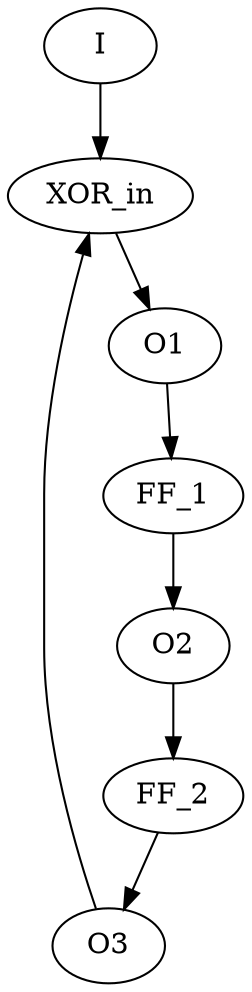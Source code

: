 digraph test {

I [LABEL = "INPUT"];

O1 [LABEL = "OUTPUT"];
O2 [LABEL = "OUTPUT"];
O3 [LABEL = "OUTPUT"];

XOR_in [LABEL = "XOR2" ];

FF_1 [LABEL = "FF" ];
FF_2 [LABEL = "FF" ];

I -> XOR_in -> O1 -> FF_1;
O3 -> XOR_in;

FF_1 -> O2 -> FF_2 -> O3;

}